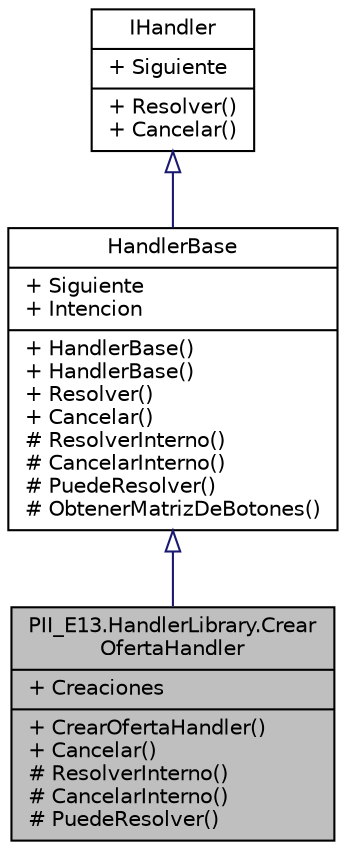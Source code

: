 digraph "PII_E13.HandlerLibrary.CrearOfertaHandler"
{
 // INTERACTIVE_SVG=YES
 // LATEX_PDF_SIZE
  edge [fontname="Helvetica",fontsize="10",labelfontname="Helvetica",labelfontsize="10"];
  node [fontname="Helvetica",fontsize="10",shape=record];
  Node1 [label="{PII_E13.HandlerLibrary.Crear\lOfertaHandler\n|+ Creaciones\l|+ CrearOfertaHandler()\l+ Cancelar()\l# ResolverInterno()\l# CancelarInterno()\l# PuedeResolver()\l}",height=0.2,width=0.4,color="black", fillcolor="grey75", style="filled", fontcolor="black",tooltip="Clase base para implementar el patrón Chain of Responsibility. En ese patrón se pasa un mensaje a tra..."];
  Node2 -> Node1 [dir="back",color="midnightblue",fontsize="10",style="solid",arrowtail="onormal",fontname="Helvetica"];
  Node2 [label="{HandlerBase\n|+ Siguiente\l+ Intencion\l|+ HandlerBase()\l+ HandlerBase()\l+ Resolver()\l+ Cancelar()\l# ResolverInterno()\l# CancelarInterno()\l# PuedeResolver()\l# ObtenerMatrizDeBotones()\l}",height=0.2,width=0.4,color="black", fillcolor="white", style="filled",URL="$classPII__E13_1_1HandlerLibrary_1_1HandlerBase.html",tooltip="Clase base para implementar el patrón Chain of Responsibility. En ese patrón se pasa un mensaje a tra..."];
  Node3 -> Node2 [dir="back",color="midnightblue",fontsize="10",style="solid",arrowtail="onormal",fontname="Helvetica"];
  Node3 [label="{IHandler\n|+ Siguiente\l|+ Resolver()\l+ Cancelar()\l}",height=0.2,width=0.4,color="black", fillcolor="white", style="filled",URL="$interfacePII__E13_1_1HandlerLibrary_1_1IHandler.html",tooltip="Interfaz para implementar el patrón Chain of Responsibility. En ese patrón se pasa un mensaje a travé..."];
}
